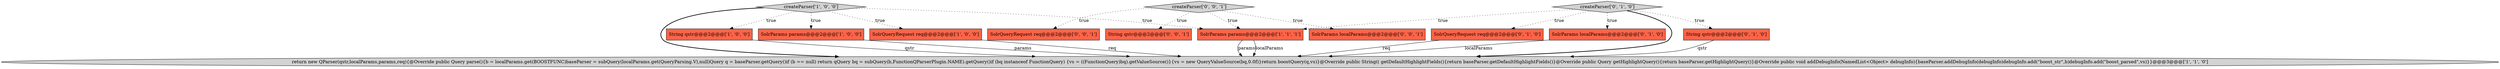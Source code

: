 digraph {
6 [style = filled, label = "String qstr@@@2@@@['0', '1', '0']", fillcolor = tomato, shape = box image = "AAA0AAABBB2BBB"];
0 [style = filled, label = "createParser['1', '0', '0']", fillcolor = lightgray, shape = diamond image = "AAA0AAABBB1BBB"];
10 [style = filled, label = "SolrParams localParams@@@2@@@['0', '0', '1']", fillcolor = tomato, shape = box image = "AAA0AAABBB3BBB"];
1 [style = filled, label = "String qstr@@@2@@@['1', '0', '0']", fillcolor = tomato, shape = box image = "AAA0AAABBB1BBB"];
11 [style = filled, label = "SolrQueryRequest req@@@2@@@['0', '0', '1']", fillcolor = tomato, shape = box image = "AAA0AAABBB3BBB"];
13 [style = filled, label = "createParser['0', '0', '1']", fillcolor = lightgray, shape = diamond image = "AAA0AAABBB3BBB"];
5 [style = filled, label = "SolrParams params@@@2@@@['1', '1', '1']", fillcolor = tomato, shape = box image = "AAA0AAABBB1BBB"];
7 [style = filled, label = "SolrQueryRequest req@@@2@@@['0', '1', '0']", fillcolor = tomato, shape = box image = "AAA0AAABBB2BBB"];
8 [style = filled, label = "SolrParams localParams@@@2@@@['0', '1', '0']", fillcolor = tomato, shape = box image = "AAA0AAABBB2BBB"];
2 [style = filled, label = "SolrParams params@@@2@@@['1', '0', '0']", fillcolor = tomato, shape = box image = "AAA0AAABBB1BBB"];
12 [style = filled, label = "String qstr@@@2@@@['0', '0', '1']", fillcolor = tomato, shape = box image = "AAA0AAABBB3BBB"];
9 [style = filled, label = "createParser['0', '1', '0']", fillcolor = lightgray, shape = diamond image = "AAA0AAABBB2BBB"];
3 [style = filled, label = "SolrQueryRequest req@@@2@@@['1', '0', '0']", fillcolor = tomato, shape = box image = "AAA0AAABBB1BBB"];
4 [style = filled, label = "return new QParser(qstr,localParams,params,req){@Override public Query parse(){b = localParams.get(BOOSTFUNC)baseParser = subQuery(localParams.get(QueryParsing.V),null)Query q = baseParser.getQuery()if (b == null) return qQuery bq = subQuery(b,FunctionQParserPlugin.NAME).getQuery()if (bq instanceof FunctionQuery) {vs = ((FunctionQuery)bq).getValueSource()}{vs = new QueryValueSource(bq,0.0f)}return boostQuery(q,vs)}@Override public String(( getDefaultHighlightFields(){return baseParser.getDefaultHighlightFields()}@Override public Query getHighlightQuery(){return baseParser.getHighlightQuery()}@Override public void addDebugInfo(NamedList<Object> debugInfo){baseParser.addDebugInfo(debugInfo)debugInfo.add(\"boost_str\",b)debugInfo.add(\"boost_parsed\",vs)}}@@@3@@@['1', '1', '0']", fillcolor = lightgray, shape = ellipse image = "AAA0AAABBB1BBB"];
0->2 [style = dotted, label="true"];
9->8 [style = dotted, label="true"];
0->1 [style = dotted, label="true"];
0->4 [style = bold, label=""];
5->4 [style = solid, label="params"];
9->4 [style = bold, label=""];
9->5 [style = dotted, label="true"];
9->7 [style = dotted, label="true"];
8->4 [style = solid, label="localParams"];
13->11 [style = dotted, label="true"];
0->3 [style = dotted, label="true"];
13->10 [style = dotted, label="true"];
9->6 [style = dotted, label="true"];
3->4 [style = solid, label="req"];
0->5 [style = dotted, label="true"];
1->4 [style = solid, label="qstr"];
7->4 [style = solid, label="req"];
5->4 [style = solid, label="localParams"];
6->4 [style = solid, label="qstr"];
13->5 [style = dotted, label="true"];
2->4 [style = solid, label="params"];
13->12 [style = dotted, label="true"];
}
